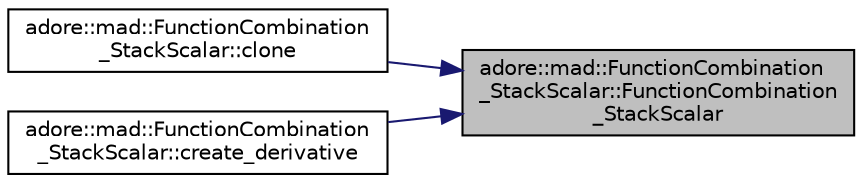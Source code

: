 digraph "adore::mad::FunctionCombination_StackScalar::FunctionCombination_StackScalar"
{
 // LATEX_PDF_SIZE
  edge [fontname="Helvetica",fontsize="10",labelfontname="Helvetica",labelfontsize="10"];
  node [fontname="Helvetica",fontsize="10",shape=record];
  rankdir="RL";
  Node1 [label="adore::mad::FunctionCombination\l_StackScalar::FunctionCombination\l_StackScalar",height=0.2,width=0.4,color="black", fillcolor="grey75", style="filled", fontcolor="black",tooltip=" "];
  Node1 -> Node2 [dir="back",color="midnightblue",fontsize="10",style="solid",fontname="Helvetica"];
  Node2 [label="adore::mad::FunctionCombination\l_StackScalar::clone",height=0.2,width=0.4,color="black", fillcolor="white", style="filled",URL="$classadore_1_1mad_1_1FunctionCombination__StackScalar.html#a004a8278028f8b355afd48cbecfa7751",tooltip=" "];
  Node1 -> Node3 [dir="back",color="midnightblue",fontsize="10",style="solid",fontname="Helvetica"];
  Node3 [label="adore::mad::FunctionCombination\l_StackScalar::create_derivative",height=0.2,width=0.4,color="black", fillcolor="white", style="filled",URL="$classadore_1_1mad_1_1FunctionCombination__StackScalar.html#a62d3b7929544fe80050500b108bf1806",tooltip=" "];
}
